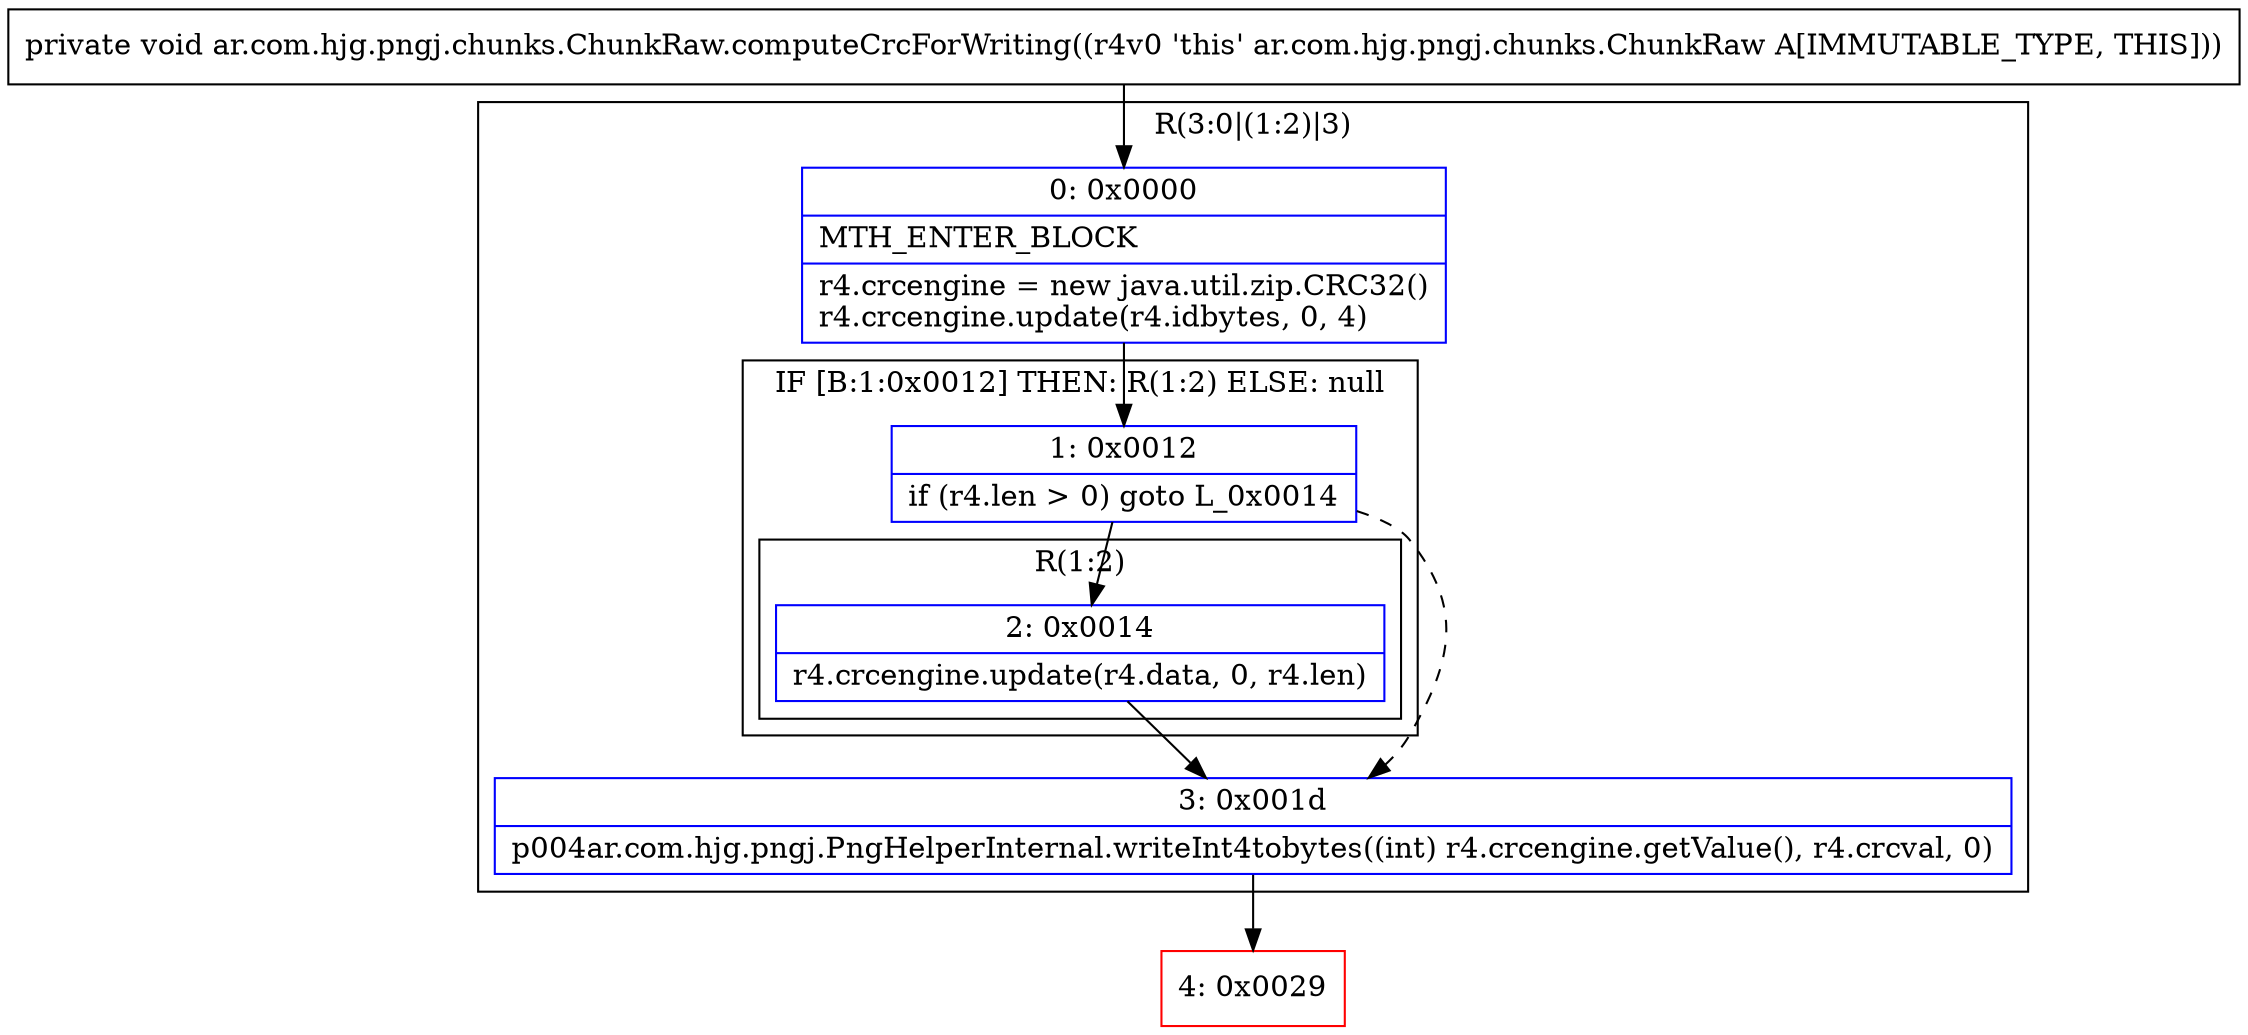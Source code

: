 digraph "CFG forar.com.hjg.pngj.chunks.ChunkRaw.computeCrcForWriting()V" {
subgraph cluster_Region_405108628 {
label = "R(3:0|(1:2)|3)";
node [shape=record,color=blue];
Node_0 [shape=record,label="{0\:\ 0x0000|MTH_ENTER_BLOCK\l|r4.crcengine = new java.util.zip.CRC32()\lr4.crcengine.update(r4.idbytes, 0, 4)\l}"];
subgraph cluster_IfRegion_1855642219 {
label = "IF [B:1:0x0012] THEN: R(1:2) ELSE: null";
node [shape=record,color=blue];
Node_1 [shape=record,label="{1\:\ 0x0012|if (r4.len \> 0) goto L_0x0014\l}"];
subgraph cluster_Region_542724254 {
label = "R(1:2)";
node [shape=record,color=blue];
Node_2 [shape=record,label="{2\:\ 0x0014|r4.crcengine.update(r4.data, 0, r4.len)\l}"];
}
}
Node_3 [shape=record,label="{3\:\ 0x001d|p004ar.com.hjg.pngj.PngHelperInternal.writeInt4tobytes((int) r4.crcengine.getValue(), r4.crcval, 0)\l}"];
}
Node_4 [shape=record,color=red,label="{4\:\ 0x0029}"];
MethodNode[shape=record,label="{private void ar.com.hjg.pngj.chunks.ChunkRaw.computeCrcForWriting((r4v0 'this' ar.com.hjg.pngj.chunks.ChunkRaw A[IMMUTABLE_TYPE, THIS])) }"];
MethodNode -> Node_0;
Node_0 -> Node_1;
Node_1 -> Node_2;
Node_1 -> Node_3[style=dashed];
Node_2 -> Node_3;
Node_3 -> Node_4;
}

